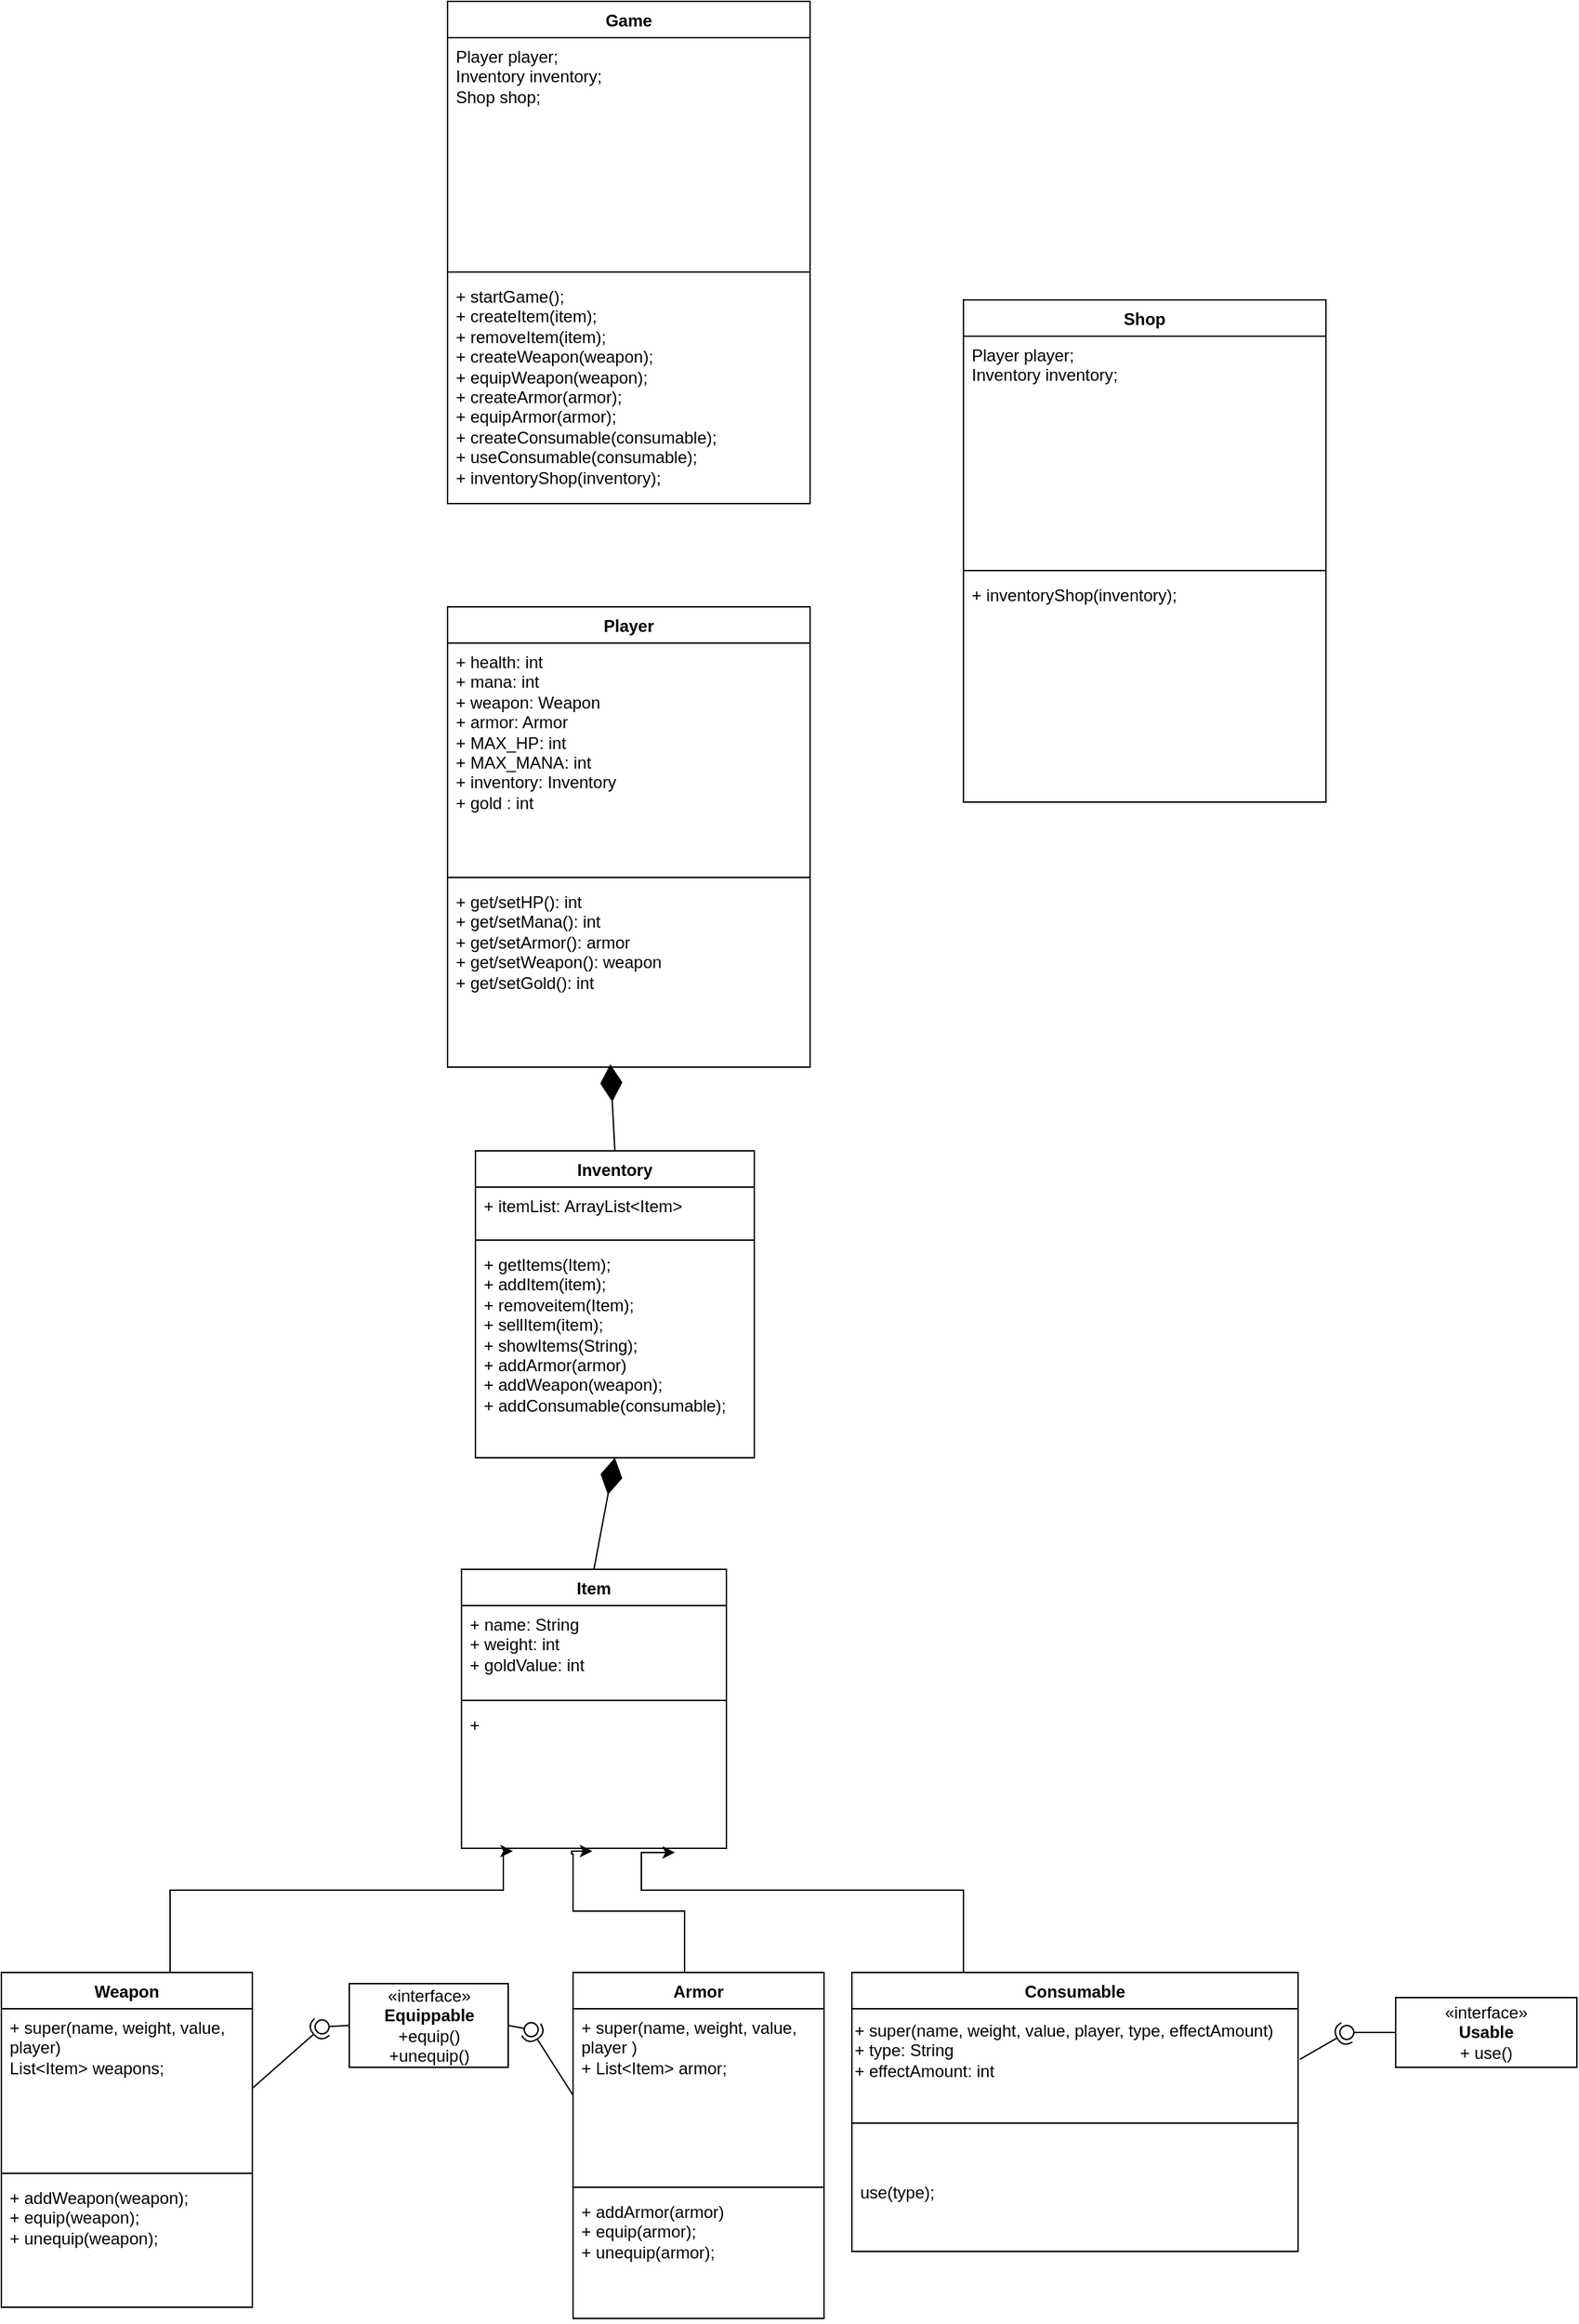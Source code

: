 <mxfile version="24.7.17">
  <diagram id="C5RBs43oDa-KdzZeNtuy" name="Page-1">
    <mxGraphModel dx="1424" dy="1907" grid="1" gridSize="10" guides="1" tooltips="1" connect="1" arrows="1" fold="1" page="1" pageScale="1" pageWidth="827" pageHeight="1169" math="0" shadow="0">
      <root>
        <mxCell id="WIyWlLk6GJQsqaUBKTNV-0" />
        <mxCell id="WIyWlLk6GJQsqaUBKTNV-1" parent="WIyWlLk6GJQsqaUBKTNV-0" />
        <mxCell id="xsOswrhXE7gqBYXkBlJc-1" value="Inventory" style="swimlane;fontStyle=1;align=center;verticalAlign=top;childLayout=stackLayout;horizontal=1;startSize=26;horizontalStack=0;resizeParent=1;resizeParentMax=0;resizeLast=0;collapsible=1;marginBottom=0;whiteSpace=wrap;html=1;" parent="WIyWlLk6GJQsqaUBKTNV-1" vertex="1">
          <mxGeometry x="390" y="-90" width="200" height="220" as="geometry" />
        </mxCell>
        <mxCell id="xsOswrhXE7gqBYXkBlJc-2" value="+ itemList: ArrayList&amp;lt;Item&amp;gt;" style="text;strokeColor=none;fillColor=none;align=left;verticalAlign=top;spacingLeft=4;spacingRight=4;overflow=hidden;rotatable=0;points=[[0,0.5],[1,0.5]];portConstraint=eastwest;whiteSpace=wrap;html=1;" parent="xsOswrhXE7gqBYXkBlJc-1" vertex="1">
          <mxGeometry y="26" width="200" height="34" as="geometry" />
        </mxCell>
        <mxCell id="xsOswrhXE7gqBYXkBlJc-3" value="" style="line;strokeWidth=1;fillColor=none;align=left;verticalAlign=middle;spacingTop=-1;spacingLeft=3;spacingRight=3;rotatable=0;labelPosition=right;points=[];portConstraint=eastwest;strokeColor=inherit;" parent="xsOswrhXE7gqBYXkBlJc-1" vertex="1">
          <mxGeometry y="60" width="200" height="8" as="geometry" />
        </mxCell>
        <mxCell id="xsOswrhXE7gqBYXkBlJc-4" value="&lt;div&gt;&lt;span data-darkreader-inline-color=&quot;&quot; data-darkreader-inline-bgcolor=&quot;&quot; style=&quot;background-color: initial; color: rgb(0, 0, 0); --darkreader-inline-bgcolor: initial; --darkreader-inline-color: #e8e6e3;&quot;&gt;+ getItems(Item);&lt;/span&gt;&lt;/div&gt;&lt;div&gt;&lt;span style=&quot;background-color: initial;&quot;&gt;+ addItem(item);&lt;/span&gt;&lt;/div&gt;&lt;div&gt;+ removeitem(Item);&lt;br&gt;&lt;/div&gt;&lt;div&gt;+ sellItem(item);&lt;/div&gt;&lt;div&gt;+ showItems(String);&lt;/div&gt;&lt;div&gt;+ addArmor(armor)&lt;/div&gt;&lt;div&gt;+ addWeapon(weapon);&lt;/div&gt;&lt;div&gt;+ addConsumable(consumable);&lt;/div&gt;" style="text;strokeColor=none;fillColor=none;align=left;verticalAlign=top;spacingLeft=4;spacingRight=4;overflow=hidden;rotatable=0;points=[[0,0.5],[1,0.5]];portConstraint=eastwest;whiteSpace=wrap;html=1;" parent="xsOswrhXE7gqBYXkBlJc-1" vertex="1">
          <mxGeometry y="68" width="200" height="152" as="geometry" />
        </mxCell>
        <mxCell id="xsOswrhXE7gqBYXkBlJc-5" value="Item" style="swimlane;fontStyle=1;align=center;verticalAlign=top;childLayout=stackLayout;horizontal=1;startSize=26;horizontalStack=0;resizeParent=1;resizeParentMax=0;resizeLast=0;collapsible=1;marginBottom=0;whiteSpace=wrap;html=1;" parent="WIyWlLk6GJQsqaUBKTNV-1" vertex="1">
          <mxGeometry x="380" y="210" width="190" height="200" as="geometry" />
        </mxCell>
        <mxCell id="xsOswrhXE7gqBYXkBlJc-6" value="+ name: String&lt;div&gt;+ weight: int&lt;/div&gt;&lt;div&gt;+ goldValue: int&lt;/div&gt;" style="text;strokeColor=none;fillColor=none;align=left;verticalAlign=top;spacingLeft=4;spacingRight=4;overflow=hidden;rotatable=0;points=[[0,0.5],[1,0.5]];portConstraint=eastwest;whiteSpace=wrap;html=1;" parent="xsOswrhXE7gqBYXkBlJc-5" vertex="1">
          <mxGeometry y="26" width="190" height="64" as="geometry" />
        </mxCell>
        <mxCell id="xsOswrhXE7gqBYXkBlJc-7" value="" style="line;strokeWidth=1;fillColor=none;align=left;verticalAlign=middle;spacingTop=-1;spacingLeft=3;spacingRight=3;rotatable=0;labelPosition=right;points=[];portConstraint=eastwest;strokeColor=inherit;" parent="xsOswrhXE7gqBYXkBlJc-5" vertex="1">
          <mxGeometry y="90" width="190" height="8" as="geometry" />
        </mxCell>
        <mxCell id="xsOswrhXE7gqBYXkBlJc-8" value="+" style="text;strokeColor=none;fillColor=none;align=left;verticalAlign=top;spacingLeft=4;spacingRight=4;overflow=hidden;rotatable=0;points=[[0,0.5],[1,0.5]];portConstraint=eastwest;whiteSpace=wrap;html=1;" parent="xsOswrhXE7gqBYXkBlJc-5" vertex="1">
          <mxGeometry y="98" width="190" height="102" as="geometry" />
        </mxCell>
        <mxCell id="xsOswrhXE7gqBYXkBlJc-9" value="Armor" style="swimlane;fontStyle=1;align=center;verticalAlign=top;childLayout=stackLayout;horizontal=1;startSize=26;horizontalStack=0;resizeParent=1;resizeParentMax=0;resizeLast=0;collapsible=1;marginBottom=0;whiteSpace=wrap;html=1;" parent="WIyWlLk6GJQsqaUBKTNV-1" vertex="1">
          <mxGeometry x="460" y="499" width="180" height="248" as="geometry" />
        </mxCell>
        <mxCell id="xsOswrhXE7gqBYXkBlJc-10" value="&lt;div&gt;+ super(name, weight, value, player )&lt;br&gt;&lt;/div&gt;&lt;div&gt;+ List&amp;lt;Item&amp;gt; armor;&lt;/div&gt;" style="text;strokeColor=none;fillColor=none;align=left;verticalAlign=top;spacingLeft=4;spacingRight=4;overflow=hidden;rotatable=0;points=[[0,0.5],[1,0.5]];portConstraint=eastwest;whiteSpace=wrap;html=1;" parent="xsOswrhXE7gqBYXkBlJc-9" vertex="1">
          <mxGeometry y="26" width="180" height="124" as="geometry" />
        </mxCell>
        <mxCell id="xsOswrhXE7gqBYXkBlJc-11" value="" style="line;strokeWidth=1;fillColor=none;align=left;verticalAlign=middle;spacingTop=-1;spacingLeft=3;spacingRight=3;rotatable=0;labelPosition=right;points=[];portConstraint=eastwest;strokeColor=inherit;" parent="xsOswrhXE7gqBYXkBlJc-9" vertex="1">
          <mxGeometry y="150" width="180" height="8" as="geometry" />
        </mxCell>
        <mxCell id="xsOswrhXE7gqBYXkBlJc-12" value="&lt;div&gt;+ addArmor(armor)&lt;/div&gt;&lt;div&gt;+ equip(armor);&lt;/div&gt;&lt;div&gt;+ unequip(armor);&lt;/div&gt;" style="text;strokeColor=none;fillColor=none;align=left;verticalAlign=top;spacingLeft=4;spacingRight=4;overflow=hidden;rotatable=0;points=[[0,0.5],[1,0.5]];portConstraint=eastwest;whiteSpace=wrap;html=1;" parent="xsOswrhXE7gqBYXkBlJc-9" vertex="1">
          <mxGeometry y="158" width="180" height="90" as="geometry" />
        </mxCell>
        <mxCell id="xsOswrhXE7gqBYXkBlJc-13" value="Consumable" style="swimlane;fontStyle=1;align=center;verticalAlign=top;childLayout=stackLayout;horizontal=1;startSize=26;horizontalStack=0;resizeParent=1;resizeParentMax=0;resizeLast=0;collapsible=1;marginBottom=0;whiteSpace=wrap;html=1;" parent="WIyWlLk6GJQsqaUBKTNV-1" vertex="1">
          <mxGeometry x="660" y="499" width="320" height="200" as="geometry" />
        </mxCell>
        <mxCell id="xsOswrhXE7gqBYXkBlJc-14" value="+ super(name, weight, value, player, type, effectAmount)&lt;div&gt;+ type: String&lt;/div&gt;&lt;div&gt;+ effectAmount: int&lt;/div&gt;" style="text;html=1;align=left;verticalAlign=middle;resizable=0;points=[];autosize=1;strokeColor=none;fillColor=none;" parent="xsOswrhXE7gqBYXkBlJc-13" vertex="1">
          <mxGeometry y="26" width="320" height="60" as="geometry" />
        </mxCell>
        <mxCell id="xsOswrhXE7gqBYXkBlJc-15" value="" style="line;strokeWidth=1;fillColor=none;align=left;verticalAlign=middle;spacingTop=-1;spacingLeft=3;spacingRight=3;rotatable=0;labelPosition=right;points=[];portConstraint=eastwest;strokeColor=inherit;" parent="xsOswrhXE7gqBYXkBlJc-13" vertex="1">
          <mxGeometry y="86" width="320" height="44" as="geometry" />
        </mxCell>
        <mxCell id="xsOswrhXE7gqBYXkBlJc-16" value="&lt;div&gt;&lt;br&gt;&lt;/div&gt;use(type);" style="text;strokeColor=none;fillColor=none;align=left;verticalAlign=top;spacingLeft=4;spacingRight=4;overflow=hidden;rotatable=0;points=[[0,0.5],[1,0.5]];portConstraint=eastwest;whiteSpace=wrap;html=1;" parent="xsOswrhXE7gqBYXkBlJc-13" vertex="1">
          <mxGeometry y="130" width="320" height="70" as="geometry" />
        </mxCell>
        <mxCell id="xsOswrhXE7gqBYXkBlJc-17" value="«interface»&lt;br&gt;&lt;b&gt;Equippable&lt;/b&gt;&lt;div&gt;+equip()&lt;/div&gt;&lt;div&gt;+unequip()&lt;/div&gt;" style="html=1;whiteSpace=wrap;" parent="WIyWlLk6GJQsqaUBKTNV-1" vertex="1">
          <mxGeometry x="299.5" y="507" width="114" height="60" as="geometry" />
        </mxCell>
        <mxCell id="xsOswrhXE7gqBYXkBlJc-18" value="«interface»&lt;br&gt;&lt;div&gt;&lt;b&gt;Usable&lt;br&gt;&lt;/b&gt;&lt;/div&gt;&lt;div&gt;+ use()&lt;/div&gt;" style="html=1;whiteSpace=wrap;" parent="WIyWlLk6GJQsqaUBKTNV-1" vertex="1">
          <mxGeometry x="1050" y="517" width="130" height="50" as="geometry" />
        </mxCell>
        <mxCell id="xsOswrhXE7gqBYXkBlJc-19" style="edgeStyle=orthogonalEdgeStyle;rounded=0;orthogonalLoop=1;jettySize=auto;html=1;entryX=0.194;entryY=1.02;entryDx=0;entryDy=0;entryPerimeter=0;" parent="WIyWlLk6GJQsqaUBKTNV-1" target="xsOswrhXE7gqBYXkBlJc-8" edge="1">
          <mxGeometry relative="1" as="geometry">
            <mxPoint x="170" y="499" as="sourcePoint" />
            <Array as="points">
              <mxPoint x="171" y="499" />
              <mxPoint x="171" y="440" />
              <mxPoint x="410" y="440" />
              <mxPoint x="410" y="414" />
              <mxPoint x="411" y="414" />
            </Array>
          </mxGeometry>
        </mxCell>
        <mxCell id="xsOswrhXE7gqBYXkBlJc-20" style="edgeStyle=orthogonalEdgeStyle;rounded=0;orthogonalLoop=1;jettySize=auto;html=1;entryX=0.494;entryY=1.02;entryDx=0;entryDy=0;entryPerimeter=0;" parent="WIyWlLk6GJQsqaUBKTNV-1" source="xsOswrhXE7gqBYXkBlJc-9" target="xsOswrhXE7gqBYXkBlJc-8" edge="1">
          <mxGeometry relative="1" as="geometry">
            <Array as="points">
              <mxPoint x="540" y="455" />
              <mxPoint x="460" y="455" />
              <mxPoint x="460" y="414" />
              <mxPoint x="459" y="414" />
            </Array>
          </mxGeometry>
        </mxCell>
        <mxCell id="xsOswrhXE7gqBYXkBlJc-21" style="edgeStyle=orthogonalEdgeStyle;rounded=0;orthogonalLoop=1;jettySize=auto;html=1;entryX=0.806;entryY=1.029;entryDx=0;entryDy=0;entryPerimeter=0;" parent="WIyWlLk6GJQsqaUBKTNV-1" source="xsOswrhXE7gqBYXkBlJc-13" target="xsOswrhXE7gqBYXkBlJc-8" edge="1">
          <mxGeometry relative="1" as="geometry">
            <Array as="points">
              <mxPoint x="740" y="440" />
              <mxPoint x="509" y="440" />
            </Array>
          </mxGeometry>
        </mxCell>
        <mxCell id="xsOswrhXE7gqBYXkBlJc-22" value="" style="endArrow=diamondThin;endFill=1;endSize=24;html=1;rounded=0;exitX=0.5;exitY=0;exitDx=0;exitDy=0;" parent="WIyWlLk6GJQsqaUBKTNV-1" source="xsOswrhXE7gqBYXkBlJc-5" edge="1">
          <mxGeometry width="160" relative="1" as="geometry">
            <mxPoint x="150" y="210" as="sourcePoint" />
            <mxPoint x="490" y="130" as="targetPoint" />
          </mxGeometry>
        </mxCell>
        <mxCell id="xsOswrhXE7gqBYXkBlJc-23" value="" style="rounded=0;orthogonalLoop=1;jettySize=auto;html=1;endArrow=halfCircle;endFill=0;endSize=6;strokeWidth=1;sketch=0;exitX=1.004;exitY=0.605;exitDx=0;exitDy=0;entryX=0.129;entryY=0.643;entryDx=0;entryDy=0;entryPerimeter=0;exitPerimeter=0;" parent="WIyWlLk6GJQsqaUBKTNV-1" target="xsOswrhXE7gqBYXkBlJc-25" edge="1" source="xsOswrhXE7gqBYXkBlJc-14">
          <mxGeometry relative="1" as="geometry">
            <mxPoint x="820" y="552" as="sourcePoint" />
            <mxPoint x="770" y="250" as="targetPoint" />
            <Array as="points" />
          </mxGeometry>
        </mxCell>
        <mxCell id="xsOswrhXE7gqBYXkBlJc-24" value="" style="rounded=0;orthogonalLoop=1;jettySize=auto;html=1;endArrow=oval;endFill=0;sketch=0;sourcePerimeterSpacing=0;targetPerimeterSpacing=0;endSize=10;exitX=0;exitY=0.5;exitDx=0;exitDy=0;entryX=0.67;entryY=0.848;entryDx=0;entryDy=0;entryPerimeter=0;" parent="WIyWlLk6GJQsqaUBKTNV-1" source="xsOswrhXE7gqBYXkBlJc-18" target="xsOswrhXE7gqBYXkBlJc-25" edge="1">
          <mxGeometry relative="1" as="geometry">
            <mxPoint x="760" y="384" as="sourcePoint" />
            <mxPoint x="780" y="384" as="targetPoint" />
          </mxGeometry>
        </mxCell>
        <mxCell id="xsOswrhXE7gqBYXkBlJc-25" value="" style="ellipse;whiteSpace=wrap;html=1;align=center;aspect=fixed;fillColor=none;strokeColor=none;resizable=0;perimeter=centerPerimeter;rotatable=0;allowArrows=0;points=[];outlineConnect=1;" parent="WIyWlLk6GJQsqaUBKTNV-1" vertex="1">
          <mxGeometry x="1010" y="537" width="10" height="10" as="geometry" />
        </mxCell>
        <mxCell id="xsOswrhXE7gqBYXkBlJc-26" value="" style="rounded=0;orthogonalLoop=1;jettySize=auto;html=1;endArrow=halfCircle;endFill=0;endSize=6;strokeWidth=1;sketch=0;exitX=0;exitY=0.5;exitDx=0;exitDy=0;" parent="WIyWlLk6GJQsqaUBKTNV-1" source="xsOswrhXE7gqBYXkBlJc-10" edge="1">
          <mxGeometry relative="1" as="geometry">
            <mxPoint x="434" y="635" as="sourcePoint" />
            <mxPoint x="430" y="540" as="targetPoint" />
          </mxGeometry>
        </mxCell>
        <mxCell id="xsOswrhXE7gqBYXkBlJc-27" value="" style="rounded=0;orthogonalLoop=1;jettySize=auto;html=1;endArrow=oval;endFill=0;sketch=0;sourcePerimeterSpacing=0;targetPerimeterSpacing=0;endSize=10;exitX=1;exitY=0.5;exitDx=0;exitDy=0;" parent="WIyWlLk6GJQsqaUBKTNV-1" source="xsOswrhXE7gqBYXkBlJc-17" edge="1">
          <mxGeometry relative="1" as="geometry">
            <mxPoint x="394" y="635" as="sourcePoint" />
            <mxPoint x="430" y="540" as="targetPoint" />
          </mxGeometry>
        </mxCell>
        <mxCell id="xsOswrhXE7gqBYXkBlJc-28" value="" style="ellipse;whiteSpace=wrap;html=1;align=center;aspect=fixed;fillColor=none;strokeColor=none;resizable=0;perimeter=centerPerimeter;rotatable=0;allowArrows=0;points=[];outlineConnect=1;" parent="WIyWlLk6GJQsqaUBKTNV-1" vertex="1">
          <mxGeometry x="409" y="630" width="10" height="10" as="geometry" />
        </mxCell>
        <mxCell id="xsOswrhXE7gqBYXkBlJc-29" value="" style="rounded=0;orthogonalLoop=1;jettySize=auto;html=1;endArrow=halfCircle;endFill=0;endSize=6;strokeWidth=1;sketch=0;exitX=1;exitY=0.5;exitDx=0;exitDy=0;" parent="WIyWlLk6GJQsqaUBKTNV-1" source="xsOswrhXE7gqBYXkBlJc-41" edge="1">
          <mxGeometry relative="1" as="geometry">
            <mxPoint x="250.8" y="540.616" as="sourcePoint" />
            <mxPoint x="280" y="538" as="targetPoint" />
          </mxGeometry>
        </mxCell>
        <mxCell id="xsOswrhXE7gqBYXkBlJc-30" value="" style="rounded=0;orthogonalLoop=1;jettySize=auto;html=1;endArrow=oval;endFill=0;sketch=0;sourcePerimeterSpacing=0;targetPerimeterSpacing=0;endSize=10;exitX=0;exitY=0.5;exitDx=0;exitDy=0;" parent="WIyWlLk6GJQsqaUBKTNV-1" source="xsOswrhXE7gqBYXkBlJc-17" edge="1">
          <mxGeometry relative="1" as="geometry">
            <mxPoint x="264" y="615" as="sourcePoint" />
            <mxPoint x="280" y="538" as="targetPoint" />
          </mxGeometry>
        </mxCell>
        <mxCell id="xsOswrhXE7gqBYXkBlJc-31" value="" style="ellipse;whiteSpace=wrap;html=1;align=center;aspect=fixed;fillColor=none;strokeColor=none;resizable=0;perimeter=centerPerimeter;rotatable=0;allowArrows=0;points=[];outlineConnect=1;" parent="WIyWlLk6GJQsqaUBKTNV-1" vertex="1">
          <mxGeometry x="279" y="610" width="10" height="10" as="geometry" />
        </mxCell>
        <mxCell id="xsOswrhXE7gqBYXkBlJc-40" value="Weapon" style="swimlane;fontStyle=1;align=center;verticalAlign=top;childLayout=stackLayout;horizontal=1;startSize=26;horizontalStack=0;resizeParent=1;resizeParentMax=0;resizeLast=0;collapsible=1;marginBottom=0;whiteSpace=wrap;html=1;" parent="WIyWlLk6GJQsqaUBKTNV-1" vertex="1">
          <mxGeometry x="50" y="499" width="180" height="240" as="geometry" />
        </mxCell>
        <mxCell id="xsOswrhXE7gqBYXkBlJc-41" value="&lt;div&gt;+ super(name, weight, value, player)&lt;/div&gt;&lt;div&gt;List&amp;lt;Item&amp;gt; weapons;&lt;/div&gt;&lt;div&gt;&lt;br&gt;&lt;/div&gt;" style="text;strokeColor=none;fillColor=none;align=left;verticalAlign=top;spacingLeft=4;spacingRight=4;overflow=hidden;rotatable=0;points=[[0,0.5],[1,0.5]];portConstraint=eastwest;whiteSpace=wrap;html=1;" parent="xsOswrhXE7gqBYXkBlJc-40" vertex="1">
          <mxGeometry y="26" width="180" height="114" as="geometry" />
        </mxCell>
        <mxCell id="xsOswrhXE7gqBYXkBlJc-42" value="" style="line;strokeWidth=1;fillColor=none;align=left;verticalAlign=middle;spacingTop=-1;spacingLeft=3;spacingRight=3;rotatable=0;labelPosition=right;points=[];portConstraint=eastwest;strokeColor=inherit;" parent="xsOswrhXE7gqBYXkBlJc-40" vertex="1">
          <mxGeometry y="140" width="180" height="8" as="geometry" />
        </mxCell>
        <mxCell id="xsOswrhXE7gqBYXkBlJc-43" value="&lt;div&gt;+ addWeapon(weapon);&lt;/div&gt;&lt;div&gt;+ equip(weapon);&lt;/div&gt;&lt;div&gt;+ unequip(weapon);&lt;/div&gt;" style="text;strokeColor=none;fillColor=none;align=left;verticalAlign=top;spacingLeft=4;spacingRight=4;overflow=hidden;rotatable=0;points=[[0,0.5],[1,0.5]];portConstraint=eastwest;whiteSpace=wrap;html=1;" parent="xsOswrhXE7gqBYXkBlJc-40" vertex="1">
          <mxGeometry y="148" width="180" height="92" as="geometry" />
        </mxCell>
        <mxCell id="xsOswrhXE7gqBYXkBlJc-44" value="Player" style="swimlane;fontStyle=1;align=center;verticalAlign=top;childLayout=stackLayout;horizontal=1;startSize=26;horizontalStack=0;resizeParent=1;resizeParentMax=0;resizeLast=0;collapsible=1;marginBottom=0;whiteSpace=wrap;html=1;" parent="WIyWlLk6GJQsqaUBKTNV-1" vertex="1">
          <mxGeometry x="370" y="-480" width="260" height="330" as="geometry" />
        </mxCell>
        <mxCell id="xsOswrhXE7gqBYXkBlJc-45" value="+ health: int&lt;div&gt;+ mana: int&lt;/div&gt;&lt;div&gt;+ weapon: Weapon&lt;/div&gt;&lt;div&gt;+ armor: Armor&lt;/div&gt;&lt;div&gt;+ MAX_HP: int&lt;/div&gt;&lt;div&gt;+ MAX_MANA: int&lt;/div&gt;&lt;div&gt;+ inventory: Inventory&lt;/div&gt;&lt;div&gt;+ gold : int&amp;nbsp;&lt;/div&gt;&lt;div&gt;&lt;br&gt;&lt;/div&gt;" style="text;strokeColor=none;fillColor=none;align=left;verticalAlign=top;spacingLeft=4;spacingRight=4;overflow=hidden;rotatable=0;points=[[0,0.5],[1,0.5]];portConstraint=eastwest;whiteSpace=wrap;html=1;" parent="xsOswrhXE7gqBYXkBlJc-44" vertex="1">
          <mxGeometry y="26" width="260" height="164" as="geometry" />
        </mxCell>
        <mxCell id="xsOswrhXE7gqBYXkBlJc-46" value="" style="line;strokeWidth=1;fillColor=none;align=left;verticalAlign=middle;spacingTop=-1;spacingLeft=3;spacingRight=3;rotatable=0;labelPosition=right;points=[];portConstraint=eastwest;strokeColor=inherit;" parent="xsOswrhXE7gqBYXkBlJc-44" vertex="1">
          <mxGeometry y="190" width="260" height="8" as="geometry" />
        </mxCell>
        <mxCell id="xsOswrhXE7gqBYXkBlJc-47" value="&lt;div&gt;+ get/setHP(): int&lt;/div&gt;&lt;div&gt;+ get/setMana(): int&lt;/div&gt;&lt;div&gt;+ get/setArmor(): armor&lt;/div&gt;&lt;div&gt;+ get/setWeapon(): weapon&lt;/div&gt;&lt;div&gt;+ get/setGold(): int&lt;/div&gt;&lt;div&gt;&lt;br&gt;&lt;/div&gt;" style="text;strokeColor=none;fillColor=none;align=left;verticalAlign=top;spacingLeft=4;spacingRight=4;overflow=hidden;rotatable=0;points=[[0,0.5],[1,0.5]];portConstraint=eastwest;whiteSpace=wrap;html=1;" parent="xsOswrhXE7gqBYXkBlJc-44" vertex="1">
          <mxGeometry y="198" width="260" height="132" as="geometry" />
        </mxCell>
        <mxCell id="xsOswrhXE7gqBYXkBlJc-48" value="" style="endArrow=diamondThin;endFill=1;endSize=24;html=1;rounded=0;entryX=0.449;entryY=0.984;entryDx=0;entryDy=0;entryPerimeter=0;exitX=0.5;exitY=0;exitDx=0;exitDy=0;" parent="WIyWlLk6GJQsqaUBKTNV-1" target="xsOswrhXE7gqBYXkBlJc-47" edge="1" source="xsOswrhXE7gqBYXkBlJc-1">
          <mxGeometry width="160" relative="1" as="geometry">
            <mxPoint x="540" y="110" as="sourcePoint" />
            <mxPoint x="579" y="109.986" as="targetPoint" />
          </mxGeometry>
        </mxCell>
        <mxCell id="mQ6oVgkwvM_7P0Qv1lC3-0" value="Game" style="swimlane;fontStyle=1;align=center;verticalAlign=top;childLayout=stackLayout;horizontal=1;startSize=26;horizontalStack=0;resizeParent=1;resizeParentMax=0;resizeLast=0;collapsible=1;marginBottom=0;whiteSpace=wrap;html=1;" vertex="1" parent="WIyWlLk6GJQsqaUBKTNV-1">
          <mxGeometry x="370" y="-914" width="260" height="360" as="geometry" />
        </mxCell>
        <mxCell id="mQ6oVgkwvM_7P0Qv1lC3-1" value="Player player;&lt;div&gt;Inventory inventory;&lt;/div&gt;&lt;div&gt;Shop shop;&lt;/div&gt;&lt;div&gt;&lt;br&gt;&lt;/div&gt;" style="text;strokeColor=none;fillColor=none;align=left;verticalAlign=top;spacingLeft=4;spacingRight=4;overflow=hidden;rotatable=0;points=[[0,0.5],[1,0.5]];portConstraint=eastwest;whiteSpace=wrap;html=1;" vertex="1" parent="mQ6oVgkwvM_7P0Qv1lC3-0">
          <mxGeometry y="26" width="260" height="164" as="geometry" />
        </mxCell>
        <mxCell id="mQ6oVgkwvM_7P0Qv1lC3-2" value="" style="line;strokeWidth=1;fillColor=none;align=left;verticalAlign=middle;spacingTop=-1;spacingLeft=3;spacingRight=3;rotatable=0;labelPosition=right;points=[];portConstraint=eastwest;strokeColor=inherit;" vertex="1" parent="mQ6oVgkwvM_7P0Qv1lC3-0">
          <mxGeometry y="190" width="260" height="8" as="geometry" />
        </mxCell>
        <mxCell id="mQ6oVgkwvM_7P0Qv1lC3-3" value="+ startGame();&lt;div&gt;+ createItem(item);&lt;/div&gt;&lt;div&gt;+ removeItem(item);&lt;/div&gt;&lt;div&gt;+ createWeapon(weapon);&lt;/div&gt;&lt;div&gt;+ equipWeapon(weapon);&lt;/div&gt;&lt;div&gt;+ createArmor(armor);&lt;/div&gt;&lt;div&gt;+ equipArmor(armor);&lt;/div&gt;&lt;div&gt;+ createConsumable(consumable);&lt;/div&gt;&lt;div&gt;+ useConsumable(consumable);&lt;/div&gt;&lt;div&gt;+ inventoryShop(inventory);&lt;/div&gt;" style="text;strokeColor=none;fillColor=none;align=left;verticalAlign=top;spacingLeft=4;spacingRight=4;overflow=hidden;rotatable=0;points=[[0,0.5],[1,0.5]];portConstraint=eastwest;whiteSpace=wrap;html=1;" vertex="1" parent="mQ6oVgkwvM_7P0Qv1lC3-0">
          <mxGeometry y="198" width="260" height="162" as="geometry" />
        </mxCell>
        <mxCell id="mQ6oVgkwvM_7P0Qv1lC3-4" value="Shop" style="swimlane;fontStyle=1;align=center;verticalAlign=top;childLayout=stackLayout;horizontal=1;startSize=26;horizontalStack=0;resizeParent=1;resizeParentMax=0;resizeLast=0;collapsible=1;marginBottom=0;whiteSpace=wrap;html=1;" vertex="1" parent="WIyWlLk6GJQsqaUBKTNV-1">
          <mxGeometry x="740" y="-700" width="260" height="360" as="geometry" />
        </mxCell>
        <mxCell id="mQ6oVgkwvM_7P0Qv1lC3-5" value="Player player;&lt;div&gt;Inventory inventory;&lt;/div&gt;&lt;div&gt;&lt;br&gt;&lt;/div&gt;" style="text;strokeColor=none;fillColor=none;align=left;verticalAlign=top;spacingLeft=4;spacingRight=4;overflow=hidden;rotatable=0;points=[[0,0.5],[1,0.5]];portConstraint=eastwest;whiteSpace=wrap;html=1;" vertex="1" parent="mQ6oVgkwvM_7P0Qv1lC3-4">
          <mxGeometry y="26" width="260" height="164" as="geometry" />
        </mxCell>
        <mxCell id="mQ6oVgkwvM_7P0Qv1lC3-6" value="" style="line;strokeWidth=1;fillColor=none;align=left;verticalAlign=middle;spacingTop=-1;spacingLeft=3;spacingRight=3;rotatable=0;labelPosition=right;points=[];portConstraint=eastwest;strokeColor=inherit;" vertex="1" parent="mQ6oVgkwvM_7P0Qv1lC3-4">
          <mxGeometry y="190" width="260" height="8" as="geometry" />
        </mxCell>
        <mxCell id="mQ6oVgkwvM_7P0Qv1lC3-7" value="+ inventoryShop(inventory);" style="text;strokeColor=none;fillColor=none;align=left;verticalAlign=top;spacingLeft=4;spacingRight=4;overflow=hidden;rotatable=0;points=[[0,0.5],[1,0.5]];portConstraint=eastwest;whiteSpace=wrap;html=1;" vertex="1" parent="mQ6oVgkwvM_7P0Qv1lC3-4">
          <mxGeometry y="198" width="260" height="162" as="geometry" />
        </mxCell>
      </root>
    </mxGraphModel>
  </diagram>
</mxfile>
